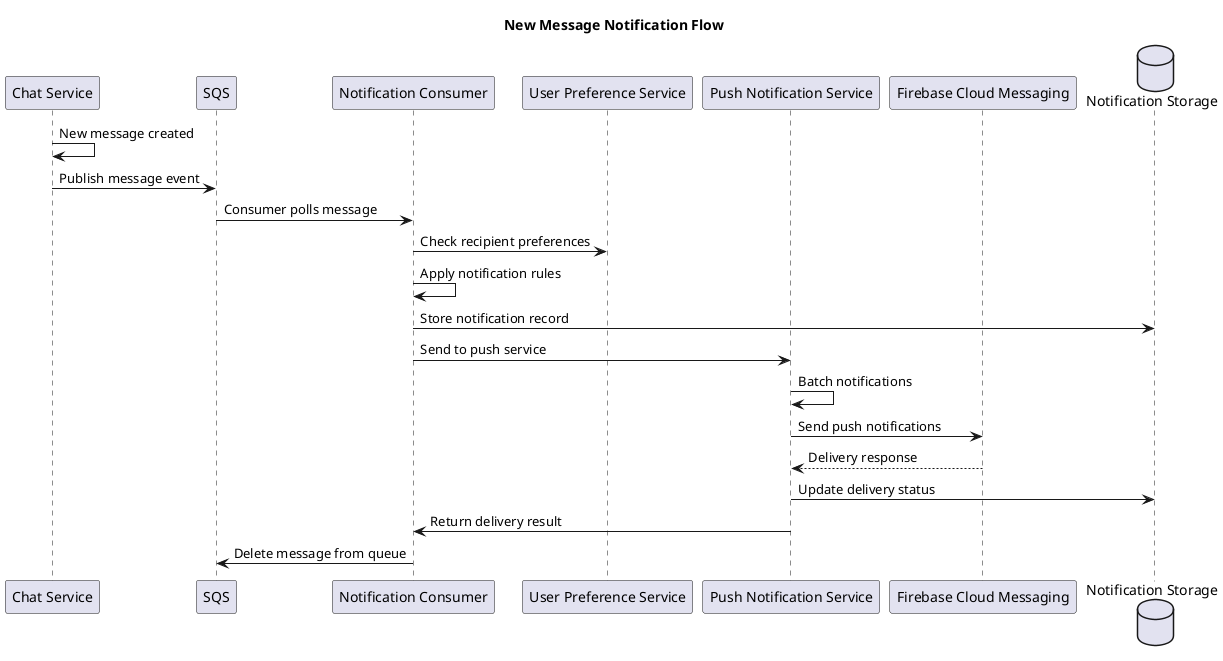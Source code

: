 @startuml
title New Message Notification Flow

participant "Chat Service" as Chat
participant "SQS" as SQS
participant "Notification Consumer" as Consumer
participant "User Preference Service" as Prefs
participant "Push Notification Service" as Push
participant "Firebase Cloud Messaging" as FCM
database "Notification Storage" as DB

Chat -> Chat: New message created
Chat -> SQS: Publish message event
SQS -> Consumer: Consumer polls message
Consumer -> Prefs: Check recipient preferences
Consumer -> Consumer: Apply notification rules
Consumer -> DB: Store notification record
Consumer -> Push: Send to push service
Push -> Push: Batch notifications
Push -> FCM: Send push notifications
FCM --> Push: Delivery response
Push -> DB: Update delivery status
Push -> Consumer: Return delivery result
Consumer -> SQS: Delete message from queue
@enduml
